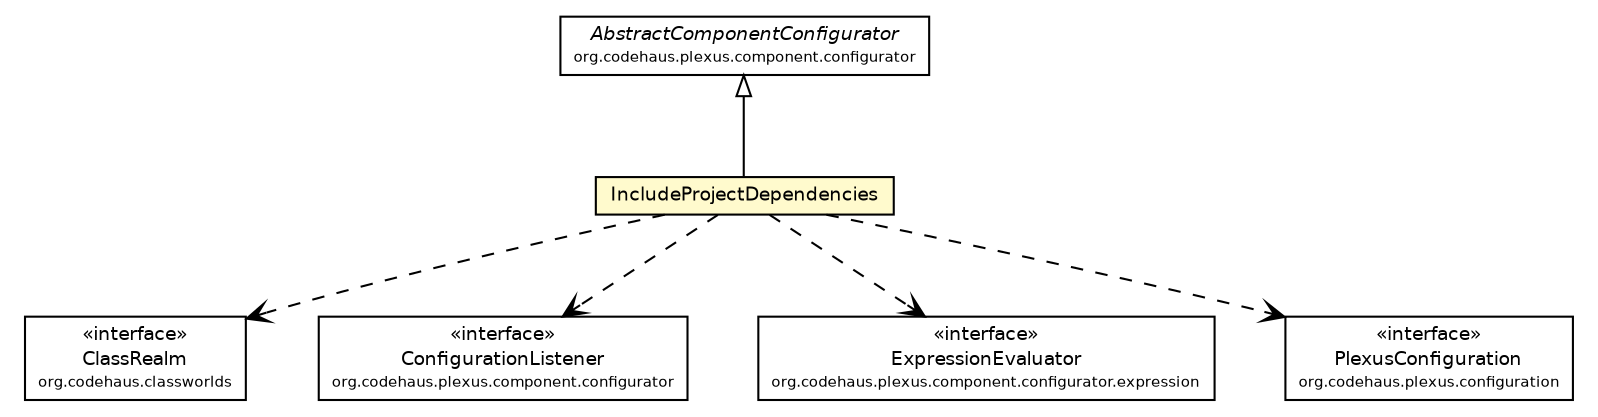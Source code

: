 #!/usr/local/bin/dot
#
# Class diagram 
# Generated by UmlGraph version 4.6 (http://www.spinellis.gr/sw/umlgraph)
#

digraph G {
	edge [fontname="Helvetica",fontsize=10,labelfontname="Helvetica",labelfontsize=10];
	node [fontname="Helvetica",fontsize=10,shape=plaintext];
	// org.synchronoss.cpo.plugin.IncludeProjectDependencies
	c53834 [label=<<table border="0" cellborder="1" cellspacing="0" cellpadding="2" port="p" bgcolor="lemonChiffon" href="./IncludeProjectDependencies.html">
		<tr><td><table border="0" cellspacing="0" cellpadding="1">
			<tr><td> IncludeProjectDependencies </td></tr>
		</table></td></tr>
		</table>>, fontname="Helvetica", fontcolor="black", fontsize=9.0];
	//org.synchronoss.cpo.plugin.IncludeProjectDependencies extends org.codehaus.plexus.component.configurator.AbstractComponentConfigurator
	c53839:p -> c53834:p [dir=back,arrowtail=empty];
	// org.synchronoss.cpo.plugin.IncludeProjectDependencies DEPEND org.codehaus.classworlds.ClassRealm
	c53834:p -> c53842:p [taillabel="", label="", headlabel="", fontname="Helvetica", fontcolor="black", fontsize=10.0, color="black", arrowhead=open, style=dashed];
	// org.synchronoss.cpo.plugin.IncludeProjectDependencies DEPEND org.codehaus.plexus.component.configurator.ConfigurationListener
	c53834:p -> c53843:p [taillabel="", label="", headlabel="", fontname="Helvetica", fontcolor="black", fontsize=10.0, color="black", arrowhead=open, style=dashed];
	// org.synchronoss.cpo.plugin.IncludeProjectDependencies DEPEND org.codehaus.plexus.component.configurator.expression.ExpressionEvaluator
	c53834:p -> c53844:p [taillabel="", label="", headlabel="", fontname="Helvetica", fontcolor="black", fontsize=10.0, color="black", arrowhead=open, style=dashed];
	// org.synchronoss.cpo.plugin.IncludeProjectDependencies DEPEND org.codehaus.plexus.configuration.PlexusConfiguration
	c53834:p -> c53845:p [taillabel="", label="", headlabel="", fontname="Helvetica", fontcolor="black", fontsize=10.0, color="black", arrowhead=open, style=dashed];
	// org.codehaus.classworlds.ClassRealm
	c53842 [label=<<table border="0" cellborder="1" cellspacing="0" cellpadding="2" port="p" href="http://java.sun.com/j2se/1.4.2/docs/api/org/codehaus/classworlds/ClassRealm.html">
		<tr><td><table border="0" cellspacing="0" cellpadding="1">
			<tr><td> &laquo;interface&raquo; </td></tr>
			<tr><td> ClassRealm </td></tr>
			<tr><td><font point-size="7.0"> org.codehaus.classworlds </font></td></tr>
		</table></td></tr>
		</table>>, fontname="Helvetica", fontcolor="black", fontsize=9.0];
	// org.codehaus.plexus.component.configurator.expression.ExpressionEvaluator
	c53844 [label=<<table border="0" cellborder="1" cellspacing="0" cellpadding="2" port="p" href="http://java.sun.com/j2se/1.4.2/docs/api/org/codehaus/plexus/component/configurator/expression/ExpressionEvaluator.html">
		<tr><td><table border="0" cellspacing="0" cellpadding="1">
			<tr><td> &laquo;interface&raquo; </td></tr>
			<tr><td> ExpressionEvaluator </td></tr>
			<tr><td><font point-size="7.0"> org.codehaus.plexus.component.configurator.expression </font></td></tr>
		</table></td></tr>
		</table>>, fontname="Helvetica", fontcolor="black", fontsize=9.0];
	// org.codehaus.plexus.component.configurator.AbstractComponentConfigurator
	c53839 [label=<<table border="0" cellborder="1" cellspacing="0" cellpadding="2" port="p" href="http://java.sun.com/j2se/1.4.2/docs/api/org/codehaus/plexus/component/configurator/AbstractComponentConfigurator.html">
		<tr><td><table border="0" cellspacing="0" cellpadding="1">
			<tr><td><font face="Helvetica-Oblique"> AbstractComponentConfigurator </font></td></tr>
			<tr><td><font point-size="7.0"> org.codehaus.plexus.component.configurator </font></td></tr>
		</table></td></tr>
		</table>>, fontname="Helvetica", fontcolor="black", fontsize=9.0];
	// org.codehaus.plexus.component.configurator.ConfigurationListener
	c53843 [label=<<table border="0" cellborder="1" cellspacing="0" cellpadding="2" port="p" href="http://java.sun.com/j2se/1.4.2/docs/api/org/codehaus/plexus/component/configurator/ConfigurationListener.html">
		<tr><td><table border="0" cellspacing="0" cellpadding="1">
			<tr><td> &laquo;interface&raquo; </td></tr>
			<tr><td> ConfigurationListener </td></tr>
			<tr><td><font point-size="7.0"> org.codehaus.plexus.component.configurator </font></td></tr>
		</table></td></tr>
		</table>>, fontname="Helvetica", fontcolor="black", fontsize=9.0];
	// org.codehaus.plexus.configuration.PlexusConfiguration
	c53845 [label=<<table border="0" cellborder="1" cellspacing="0" cellpadding="2" port="p" href="http://java.sun.com/j2se/1.4.2/docs/api/org/codehaus/plexus/configuration/PlexusConfiguration.html">
		<tr><td><table border="0" cellspacing="0" cellpadding="1">
			<tr><td> &laquo;interface&raquo; </td></tr>
			<tr><td> PlexusConfiguration </td></tr>
			<tr><td><font point-size="7.0"> org.codehaus.plexus.configuration </font></td></tr>
		</table></td></tr>
		</table>>, fontname="Helvetica", fontcolor="black", fontsize=9.0];
}

